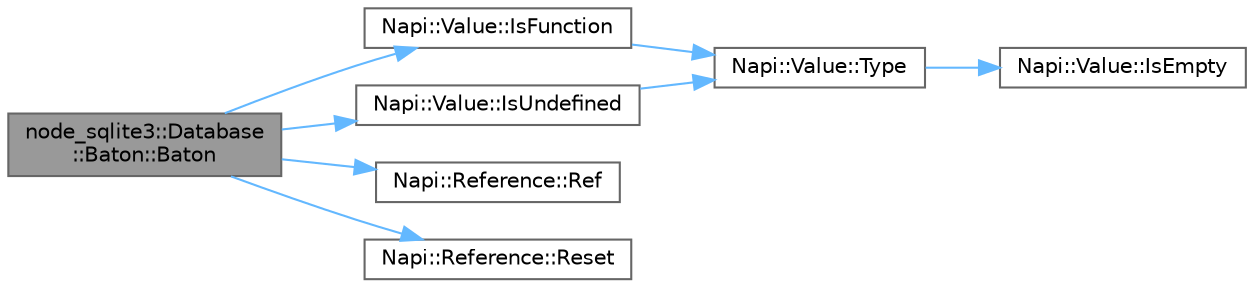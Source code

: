 digraph "node_sqlite3::Database::Baton::Baton"
{
 // LATEX_PDF_SIZE
  bgcolor="transparent";
  edge [fontname=Helvetica,fontsize=10,labelfontname=Helvetica,labelfontsize=10];
  node [fontname=Helvetica,fontsize=10,shape=box,height=0.2,width=0.4];
  rankdir="LR";
  Node1 [id="Node000001",label="node_sqlite3::Database\l::Baton::Baton",height=0.2,width=0.4,color="gray40", fillcolor="grey60", style="filled", fontcolor="black",tooltip=" "];
  Node1 -> Node2 [id="edge1_Node000001_Node000002",color="steelblue1",style="solid",tooltip=" "];
  Node2 [id="Node000002",label="Napi::Value::IsFunction",height=0.2,width=0.4,color="grey40", fillcolor="white", style="filled",URL="$class_napi_1_1_value.html#ae8a76974575d2a58c7aa69e43b6bc70a",tooltip="Tests if a value is a JavaScript function."];
  Node2 -> Node3 [id="edge2_Node000002_Node000003",color="steelblue1",style="solid",tooltip=" "];
  Node3 [id="Node000003",label="Napi::Value::Type",height=0.2,width=0.4,color="grey40", fillcolor="white", style="filled",URL="$class_napi_1_1_value.html#a5da2e4f1a5a6b237159c4cfbd0866281",tooltip="Gets the type of the value."];
  Node3 -> Node4 [id="edge3_Node000003_Node000004",color="steelblue1",style="solid",tooltip=" "];
  Node4 [id="Node000004",label="Napi::Value::IsEmpty",height=0.2,width=0.4,color="grey40", fillcolor="white", style="filled",URL="$class_napi_1_1_value.html#a988bdb3e9806beb7761b4ea864461005",tooltip=" "];
  Node1 -> Node5 [id="edge4_Node000001_Node000005",color="steelblue1",style="solid",tooltip=" "];
  Node5 [id="Node000005",label="Napi::Value::IsUndefined",height=0.2,width=0.4,color="grey40", fillcolor="white", style="filled",URL="$class_napi_1_1_value.html#ac67d471b3773d6458cb1587acb105882",tooltip="Tests if a value is an undefined JavaScript value."];
  Node5 -> Node3 [id="edge5_Node000005_Node000003",color="steelblue1",style="solid",tooltip=" "];
  Node1 -> Node6 [id="edge6_Node000001_Node000006",color="steelblue1",style="solid",tooltip=" "];
  Node6 [id="Node000006",label="Napi::Reference::Ref",height=0.2,width=0.4,color="grey40", fillcolor="white", style="filled",URL="$class_napi_1_1_reference.html#aa4a691ce6ed68117e5a4fabb1b594c75",tooltip=" "];
  Node1 -> Node7 [id="edge7_Node000001_Node000007",color="steelblue1",style="solid",tooltip=" "];
  Node7 [id="Node000007",label="Napi::Reference::Reset",height=0.2,width=0.4,color="grey40", fillcolor="white", style="filled",URL="$class_napi_1_1_reference.html#ac73acbd590af4c097f457a315c5f24c6",tooltip=" "];
}
